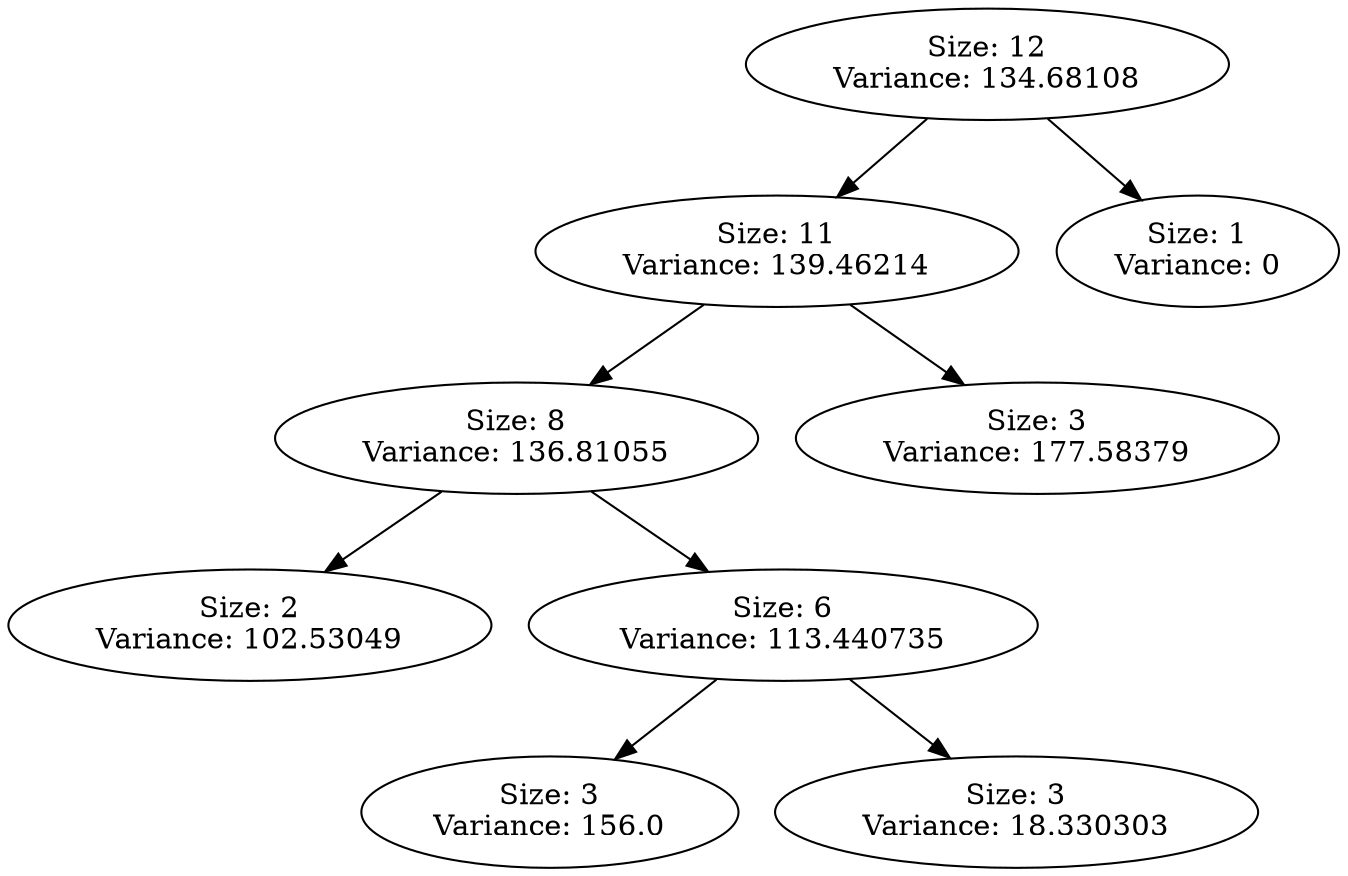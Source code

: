 DIGRAPH G {
"Size: 12\nVariance: 134.68108" -> "Size: 11\nVariance: 139.46214" L=0;
"Size: 12\nVariance: 134.68108" -> "Size: 1\nVariance: 0" L=0;
"Size: 11\nVariance: 139.46214" -> "Size: 8\nVariance: 136.81055" L=1;
"Size: 11\nVariance: 139.46214" -> "Size: 3\nVariance: 177.58379" L=1;
"Size: 8\nVariance: 136.81055" -> "Size: 2\nVariance: 102.53049" L=2;
"Size: 8\nVariance: 136.81055" -> "Size: 6\nVariance: 113.440735" L=2;
"Size: 6\nVariance: 113.440735" -> "Size: 3\nVariance: 156.0" L=3;
"Size: 6\nVariance: 113.440735" -> "Size: 3\nVariance: 18.330303" L=3;
}
